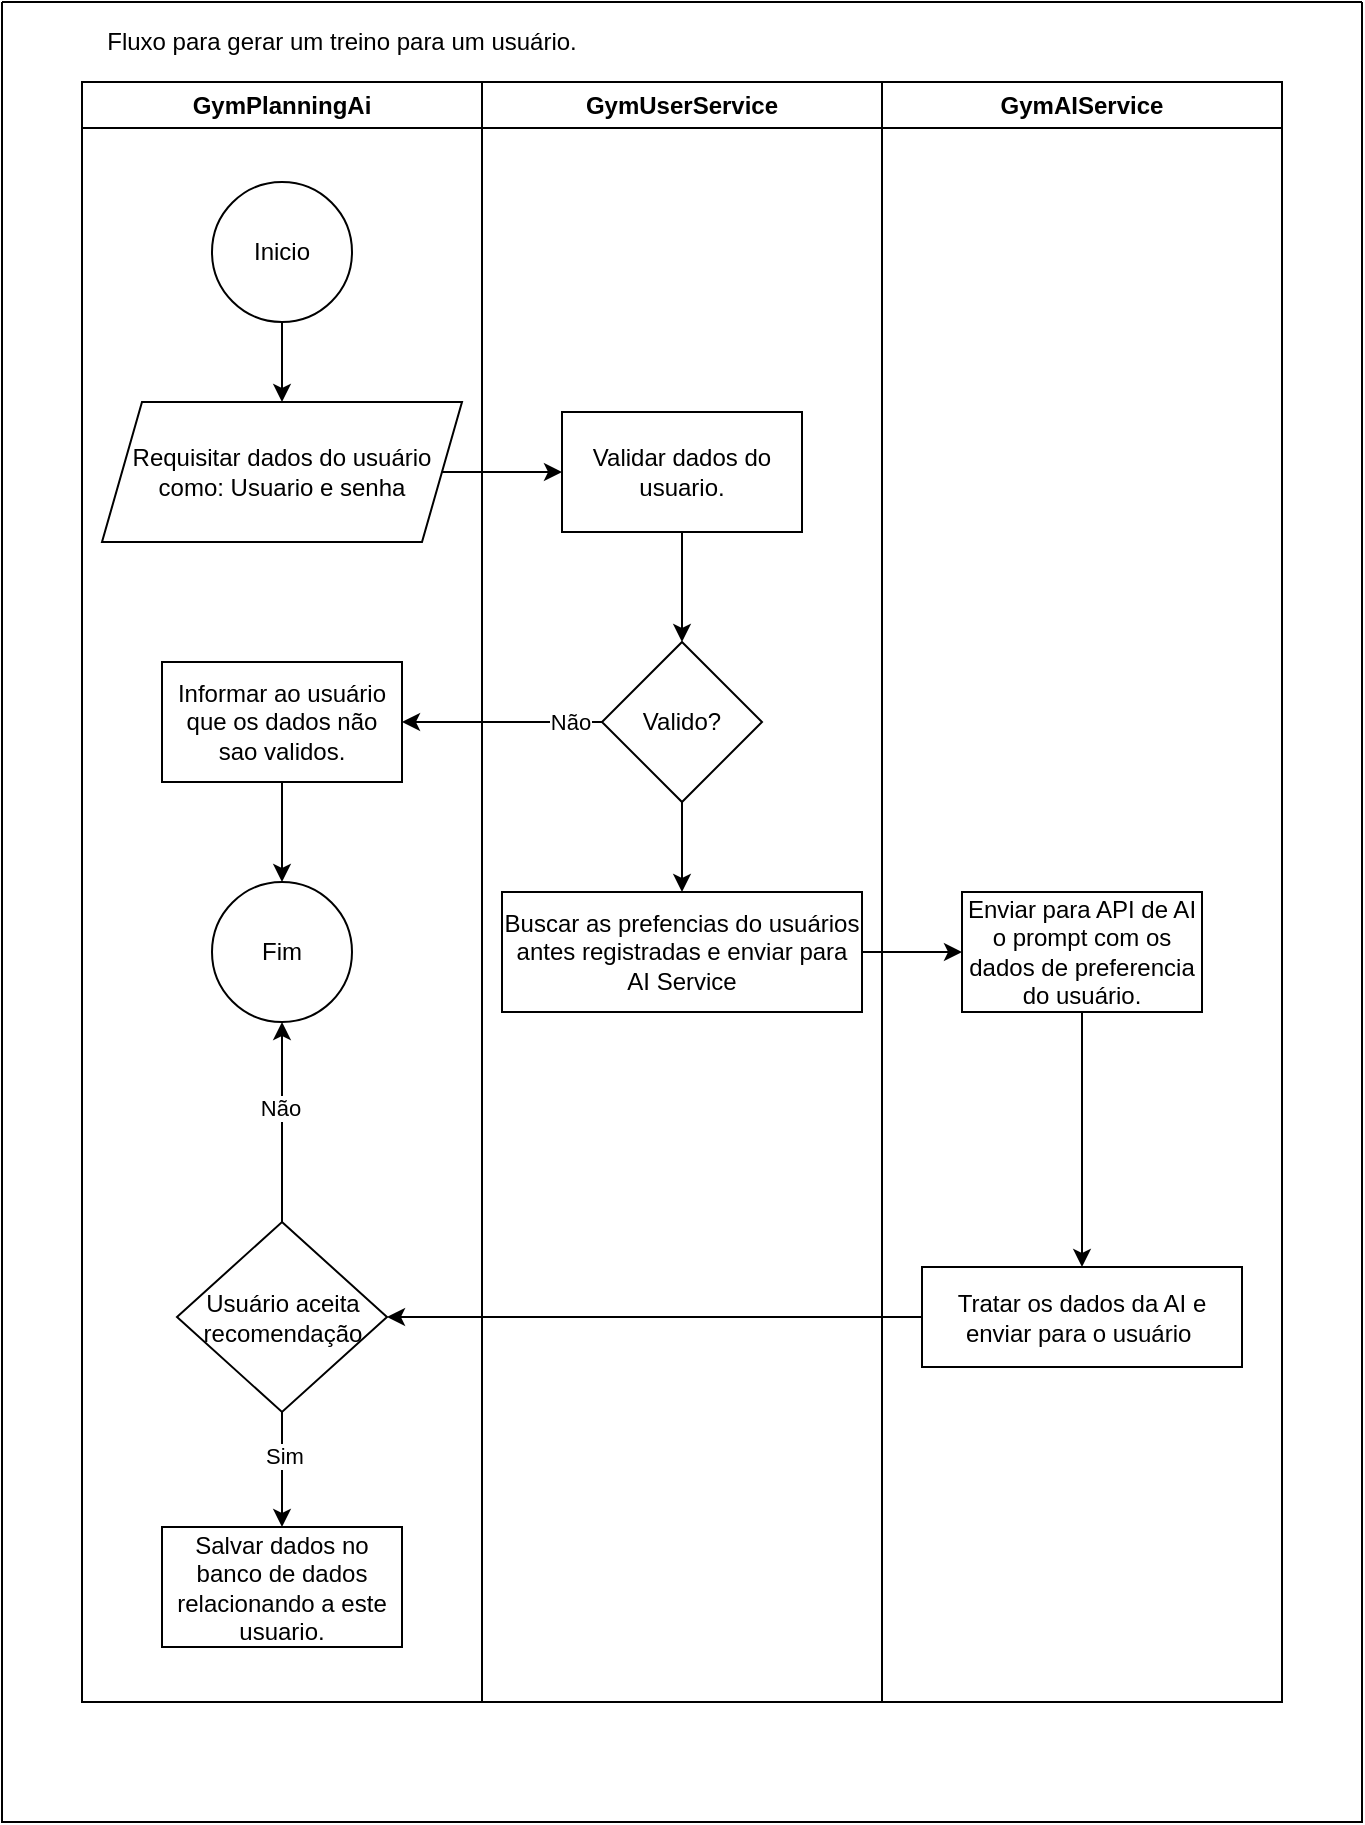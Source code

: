 <mxfile version="28.0.6">
  <diagram name="Página-1" id="wizRxSN2ornJCtSF4mQO">
    <mxGraphModel dx="1426" dy="849" grid="1" gridSize="10" guides="1" tooltips="1" connect="1" arrows="1" fold="1" page="1" pageScale="1" pageWidth="827" pageHeight="1169" math="0" shadow="0">
      <root>
        <mxCell id="0" />
        <mxCell id="1" parent="0" />
        <mxCell id="Tl4ql0KHb_1g4jwyOZ_s-4" value="GymPlanningAi" style="swimlane;whiteSpace=wrap;html=1;" vertex="1" parent="1">
          <mxGeometry x="114" y="170" width="200" height="810" as="geometry" />
        </mxCell>
        <mxCell id="Tl4ql0KHb_1g4jwyOZ_s-5" value="GymUserService" style="swimlane;whiteSpace=wrap;html=1;" vertex="1" parent="1">
          <mxGeometry x="314" y="170" width="200" height="810" as="geometry" />
        </mxCell>
        <mxCell id="Tl4ql0KHb_1g4jwyOZ_s-6" value="GymAIService" style="swimlane;whiteSpace=wrap;html=1;" vertex="1" parent="1">
          <mxGeometry x="514" y="170" width="200" height="810" as="geometry" />
        </mxCell>
        <mxCell id="Tl4ql0KHb_1g4jwyOZ_s-8" value="" style="swimlane;startSize=0;" vertex="1" parent="1">
          <mxGeometry x="74" y="130" width="680" height="910" as="geometry" />
        </mxCell>
        <mxCell id="Tl4ql0KHb_1g4jwyOZ_s-10" value="Fluxo para gerar um treino para um usuário." style="text;html=1;align=center;verticalAlign=middle;whiteSpace=wrap;rounded=0;" vertex="1" parent="Tl4ql0KHb_1g4jwyOZ_s-8">
          <mxGeometry x="40" width="260" height="40" as="geometry" />
        </mxCell>
        <mxCell id="Tl4ql0KHb_1g4jwyOZ_s-17" style="edgeStyle=orthogonalEdgeStyle;rounded=0;orthogonalLoop=1;jettySize=auto;html=1;exitX=1;exitY=0.5;exitDx=0;exitDy=0;entryX=0;entryY=0.5;entryDx=0;entryDy=0;" edge="1" parent="Tl4ql0KHb_1g4jwyOZ_s-8" source="Tl4ql0KHb_1g4jwyOZ_s-12" target="Tl4ql0KHb_1g4jwyOZ_s-16">
          <mxGeometry relative="1" as="geometry" />
        </mxCell>
        <mxCell id="Tl4ql0KHb_1g4jwyOZ_s-12" value="Requisitar dados do usuário como: Usuario e senha" style="shape=parallelogram;perimeter=parallelogramPerimeter;whiteSpace=wrap;html=1;fixedSize=1;" vertex="1" parent="Tl4ql0KHb_1g4jwyOZ_s-8">
          <mxGeometry x="50" y="200" width="180" height="70" as="geometry" />
        </mxCell>
        <mxCell id="Tl4ql0KHb_1g4jwyOZ_s-7" value="Inicio" style="ellipse;whiteSpace=wrap;html=1;aspect=fixed;" vertex="1" parent="Tl4ql0KHb_1g4jwyOZ_s-8">
          <mxGeometry x="105" y="90" width="70" height="70" as="geometry" />
        </mxCell>
        <mxCell id="Tl4ql0KHb_1g4jwyOZ_s-13" style="edgeStyle=orthogonalEdgeStyle;rounded=0;orthogonalLoop=1;jettySize=auto;html=1;exitX=0.5;exitY=1;exitDx=0;exitDy=0;entryX=0.5;entryY=0;entryDx=0;entryDy=0;" edge="1" parent="Tl4ql0KHb_1g4jwyOZ_s-8" source="Tl4ql0KHb_1g4jwyOZ_s-7" target="Tl4ql0KHb_1g4jwyOZ_s-12">
          <mxGeometry relative="1" as="geometry" />
        </mxCell>
        <mxCell id="Tl4ql0KHb_1g4jwyOZ_s-19" style="edgeStyle=orthogonalEdgeStyle;rounded=0;orthogonalLoop=1;jettySize=auto;html=1;entryX=0.5;entryY=0;entryDx=0;entryDy=0;" edge="1" parent="Tl4ql0KHb_1g4jwyOZ_s-8" source="Tl4ql0KHb_1g4jwyOZ_s-16" target="Tl4ql0KHb_1g4jwyOZ_s-18">
          <mxGeometry relative="1" as="geometry" />
        </mxCell>
        <mxCell id="Tl4ql0KHb_1g4jwyOZ_s-16" value="Validar dados do usuario." style="rounded=0;whiteSpace=wrap;html=1;" vertex="1" parent="Tl4ql0KHb_1g4jwyOZ_s-8">
          <mxGeometry x="280" y="205" width="120" height="60" as="geometry" />
        </mxCell>
        <mxCell id="Tl4ql0KHb_1g4jwyOZ_s-22" style="edgeStyle=orthogonalEdgeStyle;rounded=0;orthogonalLoop=1;jettySize=auto;html=1;exitX=0;exitY=0.5;exitDx=0;exitDy=0;entryX=1;entryY=0.5;entryDx=0;entryDy=0;" edge="1" parent="Tl4ql0KHb_1g4jwyOZ_s-8" source="Tl4ql0KHb_1g4jwyOZ_s-18" target="Tl4ql0KHb_1g4jwyOZ_s-21">
          <mxGeometry relative="1" as="geometry" />
        </mxCell>
        <mxCell id="Tl4ql0KHb_1g4jwyOZ_s-23" value="Não" style="edgeLabel;html=1;align=center;verticalAlign=middle;resizable=0;points=[];" vertex="1" connectable="0" parent="Tl4ql0KHb_1g4jwyOZ_s-22">
          <mxGeometry x="-0.68" relative="1" as="geometry">
            <mxPoint as="offset" />
          </mxGeometry>
        </mxCell>
        <mxCell id="Tl4ql0KHb_1g4jwyOZ_s-29" style="edgeStyle=orthogonalEdgeStyle;rounded=0;orthogonalLoop=1;jettySize=auto;html=1;exitX=0.5;exitY=1;exitDx=0;exitDy=0;entryX=0.5;entryY=0;entryDx=0;entryDy=0;" edge="1" parent="Tl4ql0KHb_1g4jwyOZ_s-8" source="Tl4ql0KHb_1g4jwyOZ_s-18" target="Tl4ql0KHb_1g4jwyOZ_s-26">
          <mxGeometry relative="1" as="geometry" />
        </mxCell>
        <mxCell id="Tl4ql0KHb_1g4jwyOZ_s-18" value="Valido?" style="rhombus;whiteSpace=wrap;html=1;" vertex="1" parent="Tl4ql0KHb_1g4jwyOZ_s-8">
          <mxGeometry x="300" y="320" width="80" height="80" as="geometry" />
        </mxCell>
        <mxCell id="Tl4ql0KHb_1g4jwyOZ_s-25" style="edgeStyle=orthogonalEdgeStyle;rounded=0;orthogonalLoop=1;jettySize=auto;html=1;exitX=0.5;exitY=1;exitDx=0;exitDy=0;entryX=0.5;entryY=0;entryDx=0;entryDy=0;" edge="1" parent="Tl4ql0KHb_1g4jwyOZ_s-8" source="Tl4ql0KHb_1g4jwyOZ_s-21" target="Tl4ql0KHb_1g4jwyOZ_s-24">
          <mxGeometry relative="1" as="geometry" />
        </mxCell>
        <mxCell id="Tl4ql0KHb_1g4jwyOZ_s-21" value="Informar ao usuário que os dados não sao validos." style="rounded=0;whiteSpace=wrap;html=1;" vertex="1" parent="Tl4ql0KHb_1g4jwyOZ_s-8">
          <mxGeometry x="80" y="330" width="120" height="60" as="geometry" />
        </mxCell>
        <mxCell id="Tl4ql0KHb_1g4jwyOZ_s-24" value="Fim" style="ellipse;whiteSpace=wrap;html=1;aspect=fixed;" vertex="1" parent="Tl4ql0KHb_1g4jwyOZ_s-8">
          <mxGeometry x="105" y="440" width="70" height="70" as="geometry" />
        </mxCell>
        <mxCell id="Tl4ql0KHb_1g4jwyOZ_s-31" style="edgeStyle=orthogonalEdgeStyle;rounded=0;orthogonalLoop=1;jettySize=auto;html=1;exitX=1;exitY=0.5;exitDx=0;exitDy=0;entryX=0;entryY=0.5;entryDx=0;entryDy=0;" edge="1" parent="Tl4ql0KHb_1g4jwyOZ_s-8" source="Tl4ql0KHb_1g4jwyOZ_s-26" target="Tl4ql0KHb_1g4jwyOZ_s-30">
          <mxGeometry relative="1" as="geometry" />
        </mxCell>
        <mxCell id="Tl4ql0KHb_1g4jwyOZ_s-26" value="Buscar as prefencias do usuários antes registradas e enviar para AI Service" style="rounded=0;whiteSpace=wrap;html=1;" vertex="1" parent="Tl4ql0KHb_1g4jwyOZ_s-8">
          <mxGeometry x="250" y="445" width="180" height="60" as="geometry" />
        </mxCell>
        <mxCell id="Tl4ql0KHb_1g4jwyOZ_s-34" style="edgeStyle=orthogonalEdgeStyle;rounded=0;orthogonalLoop=1;jettySize=auto;html=1;exitX=0.5;exitY=1;exitDx=0;exitDy=0;" edge="1" parent="Tl4ql0KHb_1g4jwyOZ_s-8" source="Tl4ql0KHb_1g4jwyOZ_s-30" target="Tl4ql0KHb_1g4jwyOZ_s-33">
          <mxGeometry relative="1" as="geometry" />
        </mxCell>
        <mxCell id="Tl4ql0KHb_1g4jwyOZ_s-30" value="Enviar para API de AI o prompt com os dados de preferencia do usuário." style="rounded=0;whiteSpace=wrap;html=1;" vertex="1" parent="Tl4ql0KHb_1g4jwyOZ_s-8">
          <mxGeometry x="480" y="445" width="120" height="60" as="geometry" />
        </mxCell>
        <mxCell id="Tl4ql0KHb_1g4jwyOZ_s-38" value="" style="edgeStyle=orthogonalEdgeStyle;rounded=0;orthogonalLoop=1;jettySize=auto;html=1;" edge="1" parent="Tl4ql0KHb_1g4jwyOZ_s-8" source="Tl4ql0KHb_1g4jwyOZ_s-33" target="Tl4ql0KHb_1g4jwyOZ_s-37">
          <mxGeometry relative="1" as="geometry" />
        </mxCell>
        <mxCell id="Tl4ql0KHb_1g4jwyOZ_s-33" value="Tratar os dados da AI e enviar para o usuário&amp;nbsp;" style="rounded=0;whiteSpace=wrap;html=1;" vertex="1" parent="Tl4ql0KHb_1g4jwyOZ_s-8">
          <mxGeometry x="460" y="632.5" width="160" height="50" as="geometry" />
        </mxCell>
        <mxCell id="Tl4ql0KHb_1g4jwyOZ_s-40" value="" style="edgeStyle=orthogonalEdgeStyle;rounded=0;orthogonalLoop=1;jettySize=auto;html=1;" edge="1" parent="Tl4ql0KHb_1g4jwyOZ_s-8" source="Tl4ql0KHb_1g4jwyOZ_s-37" target="Tl4ql0KHb_1g4jwyOZ_s-39">
          <mxGeometry relative="1" as="geometry" />
        </mxCell>
        <mxCell id="Tl4ql0KHb_1g4jwyOZ_s-41" value="Sim" style="edgeLabel;html=1;align=center;verticalAlign=middle;resizable=0;points=[];" vertex="1" connectable="0" parent="Tl4ql0KHb_1g4jwyOZ_s-40">
          <mxGeometry x="-0.287" y="1" relative="1" as="geometry">
            <mxPoint y="1" as="offset" />
          </mxGeometry>
        </mxCell>
        <mxCell id="Tl4ql0KHb_1g4jwyOZ_s-42" style="edgeStyle=orthogonalEdgeStyle;rounded=0;orthogonalLoop=1;jettySize=auto;html=1;exitX=0.5;exitY=0;exitDx=0;exitDy=0;entryX=0.5;entryY=1;entryDx=0;entryDy=0;" edge="1" parent="Tl4ql0KHb_1g4jwyOZ_s-8" source="Tl4ql0KHb_1g4jwyOZ_s-37" target="Tl4ql0KHb_1g4jwyOZ_s-24">
          <mxGeometry relative="1" as="geometry" />
        </mxCell>
        <mxCell id="Tl4ql0KHb_1g4jwyOZ_s-43" value="Não" style="edgeLabel;html=1;align=center;verticalAlign=middle;resizable=0;points=[];" vertex="1" connectable="0" parent="Tl4ql0KHb_1g4jwyOZ_s-42">
          <mxGeometry x="0.14" y="1" relative="1" as="geometry">
            <mxPoint as="offset" />
          </mxGeometry>
        </mxCell>
        <mxCell id="Tl4ql0KHb_1g4jwyOZ_s-37" value="Usuário aceita recomendação" style="rhombus;whiteSpace=wrap;html=1;rounded=0;" vertex="1" parent="Tl4ql0KHb_1g4jwyOZ_s-8">
          <mxGeometry x="87.5" y="610" width="105" height="95" as="geometry" />
        </mxCell>
        <mxCell id="Tl4ql0KHb_1g4jwyOZ_s-39" value="Salvar dados no banco de dados relacionando a este usuario." style="whiteSpace=wrap;html=1;rounded=0;" vertex="1" parent="Tl4ql0KHb_1g4jwyOZ_s-8">
          <mxGeometry x="80" y="762.5" width="120" height="60" as="geometry" />
        </mxCell>
      </root>
    </mxGraphModel>
  </diagram>
</mxfile>
